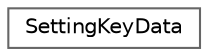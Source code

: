 digraph "クラス階層図"
{
 // LATEX_PDF_SIZE
  bgcolor="transparent";
  edge [fontname=Helvetica,fontsize=10,labelfontname=Helvetica,labelfontsize=10];
  node [fontname=Helvetica,fontsize=10,shape=box,height=0.2,width=0.4];
  rankdir="LR";
  Node0 [id="Node000000",label="SettingKeyData",height=0.2,width=0.4,color="grey40", fillcolor="white", style="filled",URL="$struct_setting_key_data.html",tooltip="設定ファイルのデータのキーをまとめた構造体"];
}
